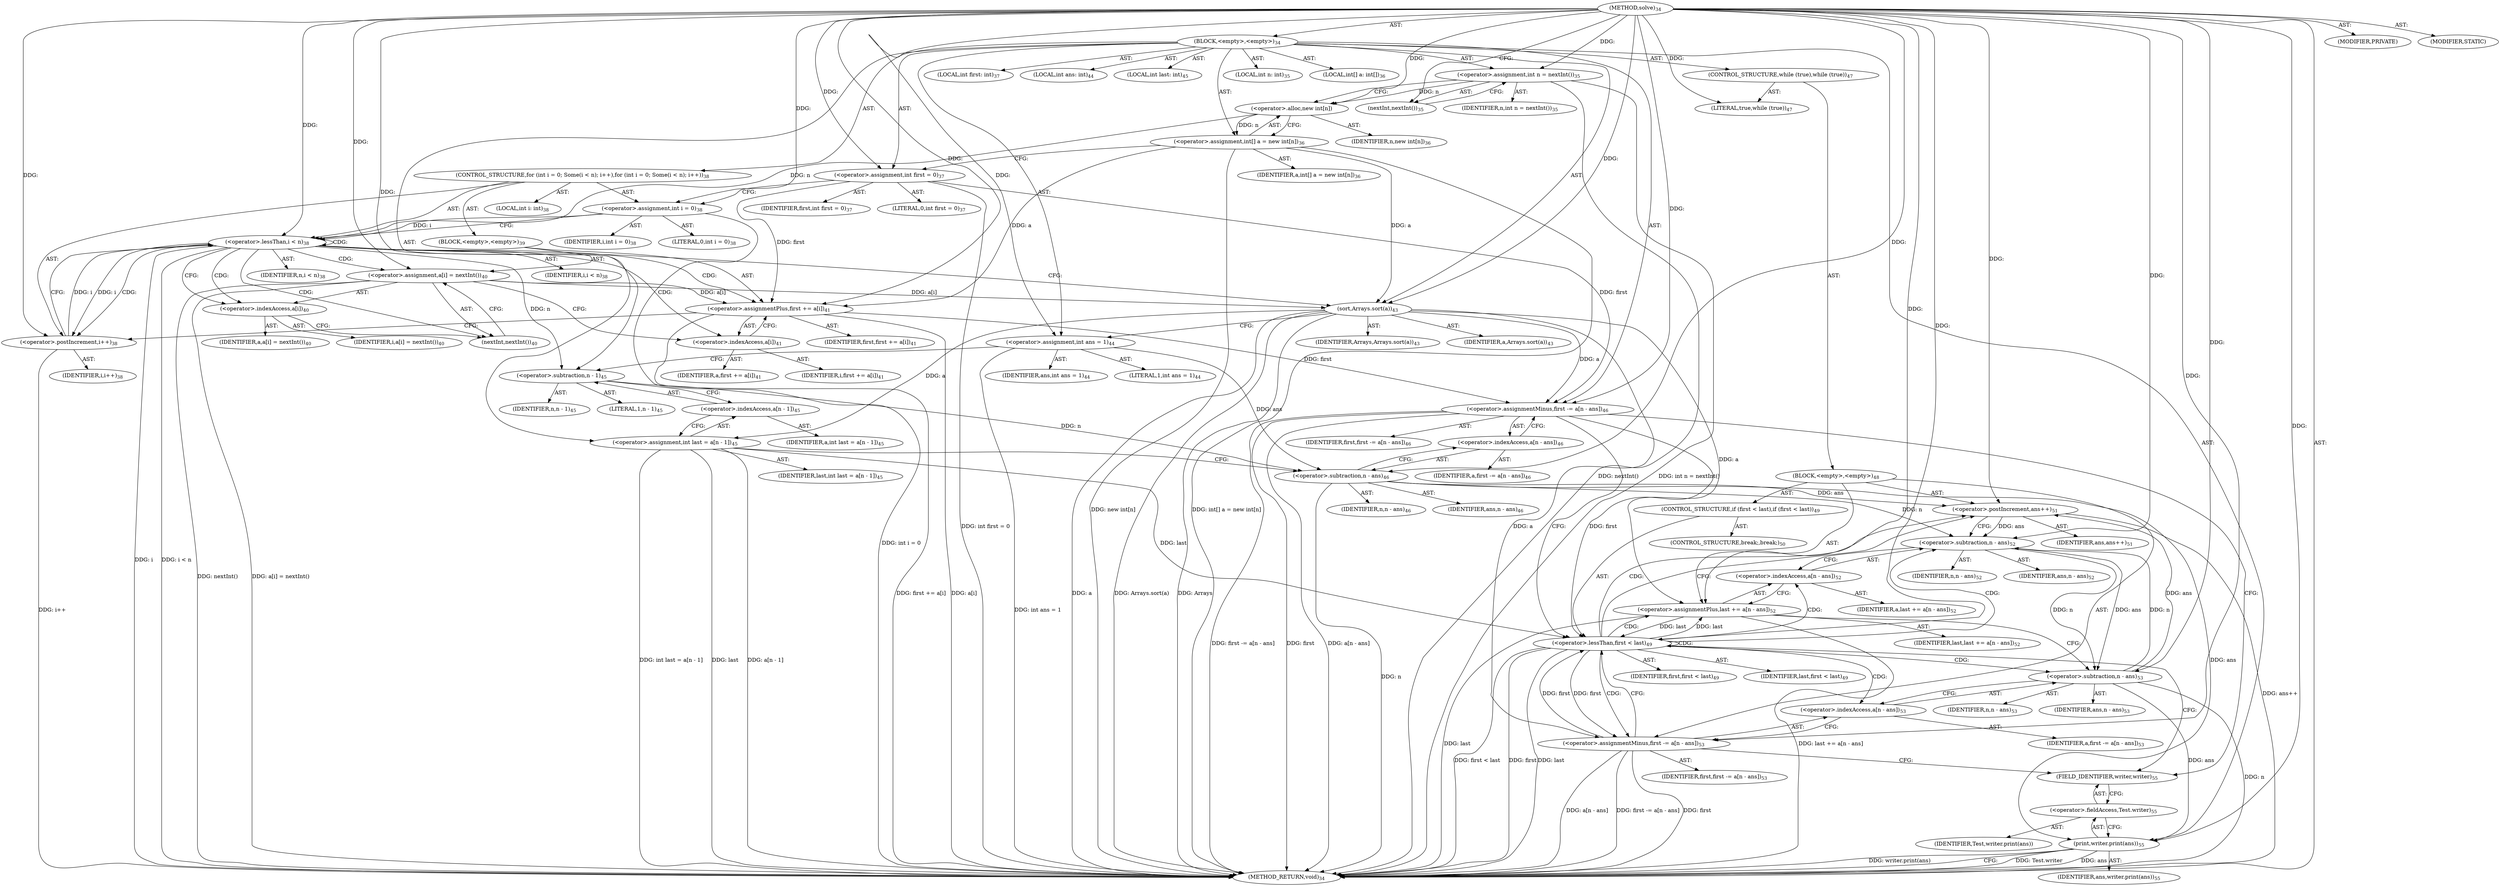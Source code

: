 digraph "solve" {  
"123" [label = <(METHOD,solve)<SUB>34</SUB>> ]
"124" [label = <(BLOCK,&lt;empty&gt;,&lt;empty&gt;)<SUB>34</SUB>> ]
"125" [label = <(LOCAL,int n: int)<SUB>35</SUB>> ]
"126" [label = <(&lt;operator&gt;.assignment,int n = nextInt())<SUB>35</SUB>> ]
"127" [label = <(IDENTIFIER,n,int n = nextInt())<SUB>35</SUB>> ]
"128" [label = <(nextInt,nextInt())<SUB>35</SUB>> ]
"129" [label = <(LOCAL,int[] a: int[])<SUB>36</SUB>> ]
"130" [label = <(&lt;operator&gt;.assignment,int[] a = new int[n])<SUB>36</SUB>> ]
"131" [label = <(IDENTIFIER,a,int[] a = new int[n])<SUB>36</SUB>> ]
"132" [label = <(&lt;operator&gt;.alloc,new int[n])> ]
"133" [label = <(IDENTIFIER,n,new int[n])<SUB>36</SUB>> ]
"134" [label = <(LOCAL,int first: int)<SUB>37</SUB>> ]
"135" [label = <(&lt;operator&gt;.assignment,int first = 0)<SUB>37</SUB>> ]
"136" [label = <(IDENTIFIER,first,int first = 0)<SUB>37</SUB>> ]
"137" [label = <(LITERAL,0,int first = 0)<SUB>37</SUB>> ]
"138" [label = <(CONTROL_STRUCTURE,for (int i = 0; Some(i &lt; n); i++),for (int i = 0; Some(i &lt; n); i++))<SUB>38</SUB>> ]
"139" [label = <(LOCAL,int i: int)<SUB>38</SUB>> ]
"140" [label = <(&lt;operator&gt;.assignment,int i = 0)<SUB>38</SUB>> ]
"141" [label = <(IDENTIFIER,i,int i = 0)<SUB>38</SUB>> ]
"142" [label = <(LITERAL,0,int i = 0)<SUB>38</SUB>> ]
"143" [label = <(&lt;operator&gt;.lessThan,i &lt; n)<SUB>38</SUB>> ]
"144" [label = <(IDENTIFIER,i,i &lt; n)<SUB>38</SUB>> ]
"145" [label = <(IDENTIFIER,n,i &lt; n)<SUB>38</SUB>> ]
"146" [label = <(&lt;operator&gt;.postIncrement,i++)<SUB>38</SUB>> ]
"147" [label = <(IDENTIFIER,i,i++)<SUB>38</SUB>> ]
"148" [label = <(BLOCK,&lt;empty&gt;,&lt;empty&gt;)<SUB>39</SUB>> ]
"149" [label = <(&lt;operator&gt;.assignment,a[i] = nextInt())<SUB>40</SUB>> ]
"150" [label = <(&lt;operator&gt;.indexAccess,a[i])<SUB>40</SUB>> ]
"151" [label = <(IDENTIFIER,a,a[i] = nextInt())<SUB>40</SUB>> ]
"152" [label = <(IDENTIFIER,i,a[i] = nextInt())<SUB>40</SUB>> ]
"153" [label = <(nextInt,nextInt())<SUB>40</SUB>> ]
"154" [label = <(&lt;operator&gt;.assignmentPlus,first += a[i])<SUB>41</SUB>> ]
"155" [label = <(IDENTIFIER,first,first += a[i])<SUB>41</SUB>> ]
"156" [label = <(&lt;operator&gt;.indexAccess,a[i])<SUB>41</SUB>> ]
"157" [label = <(IDENTIFIER,a,first += a[i])<SUB>41</SUB>> ]
"158" [label = <(IDENTIFIER,i,first += a[i])<SUB>41</SUB>> ]
"159" [label = <(sort,Arrays.sort(a))<SUB>43</SUB>> ]
"160" [label = <(IDENTIFIER,Arrays,Arrays.sort(a))<SUB>43</SUB>> ]
"161" [label = <(IDENTIFIER,a,Arrays.sort(a))<SUB>43</SUB>> ]
"162" [label = <(LOCAL,int ans: int)<SUB>44</SUB>> ]
"163" [label = <(&lt;operator&gt;.assignment,int ans = 1)<SUB>44</SUB>> ]
"164" [label = <(IDENTIFIER,ans,int ans = 1)<SUB>44</SUB>> ]
"165" [label = <(LITERAL,1,int ans = 1)<SUB>44</SUB>> ]
"166" [label = <(LOCAL,int last: int)<SUB>45</SUB>> ]
"167" [label = <(&lt;operator&gt;.assignment,int last = a[n - 1])<SUB>45</SUB>> ]
"168" [label = <(IDENTIFIER,last,int last = a[n - 1])<SUB>45</SUB>> ]
"169" [label = <(&lt;operator&gt;.indexAccess,a[n - 1])<SUB>45</SUB>> ]
"170" [label = <(IDENTIFIER,a,int last = a[n - 1])<SUB>45</SUB>> ]
"171" [label = <(&lt;operator&gt;.subtraction,n - 1)<SUB>45</SUB>> ]
"172" [label = <(IDENTIFIER,n,n - 1)<SUB>45</SUB>> ]
"173" [label = <(LITERAL,1,n - 1)<SUB>45</SUB>> ]
"174" [label = <(&lt;operator&gt;.assignmentMinus,first -= a[n - ans])<SUB>46</SUB>> ]
"175" [label = <(IDENTIFIER,first,first -= a[n - ans])<SUB>46</SUB>> ]
"176" [label = <(&lt;operator&gt;.indexAccess,a[n - ans])<SUB>46</SUB>> ]
"177" [label = <(IDENTIFIER,a,first -= a[n - ans])<SUB>46</SUB>> ]
"178" [label = <(&lt;operator&gt;.subtraction,n - ans)<SUB>46</SUB>> ]
"179" [label = <(IDENTIFIER,n,n - ans)<SUB>46</SUB>> ]
"180" [label = <(IDENTIFIER,ans,n - ans)<SUB>46</SUB>> ]
"181" [label = <(CONTROL_STRUCTURE,while (true),while (true))<SUB>47</SUB>> ]
"182" [label = <(LITERAL,true,while (true))<SUB>47</SUB>> ]
"183" [label = <(BLOCK,&lt;empty&gt;,&lt;empty&gt;)<SUB>48</SUB>> ]
"184" [label = <(CONTROL_STRUCTURE,if (first &lt; last),if (first &lt; last))<SUB>49</SUB>> ]
"185" [label = <(&lt;operator&gt;.lessThan,first &lt; last)<SUB>49</SUB>> ]
"186" [label = <(IDENTIFIER,first,first &lt; last)<SUB>49</SUB>> ]
"187" [label = <(IDENTIFIER,last,first &lt; last)<SUB>49</SUB>> ]
"188" [label = <(CONTROL_STRUCTURE,break;,break;)<SUB>50</SUB>> ]
"189" [label = <(&lt;operator&gt;.postIncrement,ans++)<SUB>51</SUB>> ]
"190" [label = <(IDENTIFIER,ans,ans++)<SUB>51</SUB>> ]
"191" [label = <(&lt;operator&gt;.assignmentPlus,last += a[n - ans])<SUB>52</SUB>> ]
"192" [label = <(IDENTIFIER,last,last += a[n - ans])<SUB>52</SUB>> ]
"193" [label = <(&lt;operator&gt;.indexAccess,a[n - ans])<SUB>52</SUB>> ]
"194" [label = <(IDENTIFIER,a,last += a[n - ans])<SUB>52</SUB>> ]
"195" [label = <(&lt;operator&gt;.subtraction,n - ans)<SUB>52</SUB>> ]
"196" [label = <(IDENTIFIER,n,n - ans)<SUB>52</SUB>> ]
"197" [label = <(IDENTIFIER,ans,n - ans)<SUB>52</SUB>> ]
"198" [label = <(&lt;operator&gt;.assignmentMinus,first -= a[n - ans])<SUB>53</SUB>> ]
"199" [label = <(IDENTIFIER,first,first -= a[n - ans])<SUB>53</SUB>> ]
"200" [label = <(&lt;operator&gt;.indexAccess,a[n - ans])<SUB>53</SUB>> ]
"201" [label = <(IDENTIFIER,a,first -= a[n - ans])<SUB>53</SUB>> ]
"202" [label = <(&lt;operator&gt;.subtraction,n - ans)<SUB>53</SUB>> ]
"203" [label = <(IDENTIFIER,n,n - ans)<SUB>53</SUB>> ]
"204" [label = <(IDENTIFIER,ans,n - ans)<SUB>53</SUB>> ]
"205" [label = <(print,writer.print(ans))<SUB>55</SUB>> ]
"206" [label = <(&lt;operator&gt;.fieldAccess,Test.writer)<SUB>55</SUB>> ]
"207" [label = <(IDENTIFIER,Test,writer.print(ans))> ]
"208" [label = <(FIELD_IDENTIFIER,writer,writer)<SUB>55</SUB>> ]
"209" [label = <(IDENTIFIER,ans,writer.print(ans))<SUB>55</SUB>> ]
"210" [label = <(MODIFIER,PRIVATE)> ]
"211" [label = <(MODIFIER,STATIC)> ]
"212" [label = <(METHOD_RETURN,void)<SUB>34</SUB>> ]
  "123" -> "124"  [ label = "AST: "] 
  "123" -> "210"  [ label = "AST: "] 
  "123" -> "211"  [ label = "AST: "] 
  "123" -> "212"  [ label = "AST: "] 
  "124" -> "125"  [ label = "AST: "] 
  "124" -> "126"  [ label = "AST: "] 
  "124" -> "129"  [ label = "AST: "] 
  "124" -> "130"  [ label = "AST: "] 
  "124" -> "134"  [ label = "AST: "] 
  "124" -> "135"  [ label = "AST: "] 
  "124" -> "138"  [ label = "AST: "] 
  "124" -> "159"  [ label = "AST: "] 
  "124" -> "162"  [ label = "AST: "] 
  "124" -> "163"  [ label = "AST: "] 
  "124" -> "166"  [ label = "AST: "] 
  "124" -> "167"  [ label = "AST: "] 
  "124" -> "174"  [ label = "AST: "] 
  "124" -> "181"  [ label = "AST: "] 
  "124" -> "205"  [ label = "AST: "] 
  "126" -> "127"  [ label = "AST: "] 
  "126" -> "128"  [ label = "AST: "] 
  "130" -> "131"  [ label = "AST: "] 
  "130" -> "132"  [ label = "AST: "] 
  "132" -> "133"  [ label = "AST: "] 
  "135" -> "136"  [ label = "AST: "] 
  "135" -> "137"  [ label = "AST: "] 
  "138" -> "139"  [ label = "AST: "] 
  "138" -> "140"  [ label = "AST: "] 
  "138" -> "143"  [ label = "AST: "] 
  "138" -> "146"  [ label = "AST: "] 
  "138" -> "148"  [ label = "AST: "] 
  "140" -> "141"  [ label = "AST: "] 
  "140" -> "142"  [ label = "AST: "] 
  "143" -> "144"  [ label = "AST: "] 
  "143" -> "145"  [ label = "AST: "] 
  "146" -> "147"  [ label = "AST: "] 
  "148" -> "149"  [ label = "AST: "] 
  "148" -> "154"  [ label = "AST: "] 
  "149" -> "150"  [ label = "AST: "] 
  "149" -> "153"  [ label = "AST: "] 
  "150" -> "151"  [ label = "AST: "] 
  "150" -> "152"  [ label = "AST: "] 
  "154" -> "155"  [ label = "AST: "] 
  "154" -> "156"  [ label = "AST: "] 
  "156" -> "157"  [ label = "AST: "] 
  "156" -> "158"  [ label = "AST: "] 
  "159" -> "160"  [ label = "AST: "] 
  "159" -> "161"  [ label = "AST: "] 
  "163" -> "164"  [ label = "AST: "] 
  "163" -> "165"  [ label = "AST: "] 
  "167" -> "168"  [ label = "AST: "] 
  "167" -> "169"  [ label = "AST: "] 
  "169" -> "170"  [ label = "AST: "] 
  "169" -> "171"  [ label = "AST: "] 
  "171" -> "172"  [ label = "AST: "] 
  "171" -> "173"  [ label = "AST: "] 
  "174" -> "175"  [ label = "AST: "] 
  "174" -> "176"  [ label = "AST: "] 
  "176" -> "177"  [ label = "AST: "] 
  "176" -> "178"  [ label = "AST: "] 
  "178" -> "179"  [ label = "AST: "] 
  "178" -> "180"  [ label = "AST: "] 
  "181" -> "182"  [ label = "AST: "] 
  "181" -> "183"  [ label = "AST: "] 
  "183" -> "184"  [ label = "AST: "] 
  "183" -> "189"  [ label = "AST: "] 
  "183" -> "191"  [ label = "AST: "] 
  "183" -> "198"  [ label = "AST: "] 
  "184" -> "185"  [ label = "AST: "] 
  "184" -> "188"  [ label = "AST: "] 
  "185" -> "186"  [ label = "AST: "] 
  "185" -> "187"  [ label = "AST: "] 
  "189" -> "190"  [ label = "AST: "] 
  "191" -> "192"  [ label = "AST: "] 
  "191" -> "193"  [ label = "AST: "] 
  "193" -> "194"  [ label = "AST: "] 
  "193" -> "195"  [ label = "AST: "] 
  "195" -> "196"  [ label = "AST: "] 
  "195" -> "197"  [ label = "AST: "] 
  "198" -> "199"  [ label = "AST: "] 
  "198" -> "200"  [ label = "AST: "] 
  "200" -> "201"  [ label = "AST: "] 
  "200" -> "202"  [ label = "AST: "] 
  "202" -> "203"  [ label = "AST: "] 
  "202" -> "204"  [ label = "AST: "] 
  "205" -> "206"  [ label = "AST: "] 
  "205" -> "209"  [ label = "AST: "] 
  "206" -> "207"  [ label = "AST: "] 
  "206" -> "208"  [ label = "AST: "] 
  "126" -> "132"  [ label = "CFG: "] 
  "130" -> "135"  [ label = "CFG: "] 
  "135" -> "140"  [ label = "CFG: "] 
  "159" -> "163"  [ label = "CFG: "] 
  "163" -> "171"  [ label = "CFG: "] 
  "167" -> "178"  [ label = "CFG: "] 
  "174" -> "185"  [ label = "CFG: "] 
  "174" -> "208"  [ label = "CFG: "] 
  "205" -> "212"  [ label = "CFG: "] 
  "128" -> "126"  [ label = "CFG: "] 
  "132" -> "130"  [ label = "CFG: "] 
  "140" -> "143"  [ label = "CFG: "] 
  "143" -> "150"  [ label = "CFG: "] 
  "143" -> "159"  [ label = "CFG: "] 
  "146" -> "143"  [ label = "CFG: "] 
  "169" -> "167"  [ label = "CFG: "] 
  "176" -> "174"  [ label = "CFG: "] 
  "206" -> "205"  [ label = "CFG: "] 
  "149" -> "156"  [ label = "CFG: "] 
  "154" -> "146"  [ label = "CFG: "] 
  "171" -> "169"  [ label = "CFG: "] 
  "178" -> "176"  [ label = "CFG: "] 
  "189" -> "195"  [ label = "CFG: "] 
  "191" -> "202"  [ label = "CFG: "] 
  "198" -> "185"  [ label = "CFG: "] 
  "198" -> "208"  [ label = "CFG: "] 
  "208" -> "206"  [ label = "CFG: "] 
  "150" -> "153"  [ label = "CFG: "] 
  "153" -> "149"  [ label = "CFG: "] 
  "156" -> "154"  [ label = "CFG: "] 
  "185" -> "208"  [ label = "CFG: "] 
  "185" -> "189"  [ label = "CFG: "] 
  "193" -> "191"  [ label = "CFG: "] 
  "200" -> "198"  [ label = "CFG: "] 
  "195" -> "193"  [ label = "CFG: "] 
  "202" -> "200"  [ label = "CFG: "] 
  "123" -> "128"  [ label = "CFG: "] 
  "126" -> "212"  [ label = "DDG: nextInt()"] 
  "126" -> "212"  [ label = "DDG: int n = nextInt()"] 
  "130" -> "212"  [ label = "DDG: new int[n]"] 
  "130" -> "212"  [ label = "DDG: int[] a = new int[n]"] 
  "135" -> "212"  [ label = "DDG: int first = 0"] 
  "140" -> "212"  [ label = "DDG: int i = 0"] 
  "143" -> "212"  [ label = "DDG: i"] 
  "143" -> "212"  [ label = "DDG: i &lt; n"] 
  "159" -> "212"  [ label = "DDG: a"] 
  "159" -> "212"  [ label = "DDG: Arrays.sort(a)"] 
  "163" -> "212"  [ label = "DDG: int ans = 1"] 
  "167" -> "212"  [ label = "DDG: last"] 
  "167" -> "212"  [ label = "DDG: a[n - 1]"] 
  "167" -> "212"  [ label = "DDG: int last = a[n - 1]"] 
  "174" -> "212"  [ label = "DDG: first"] 
  "178" -> "212"  [ label = "DDG: n"] 
  "174" -> "212"  [ label = "DDG: a[n - ans]"] 
  "174" -> "212"  [ label = "DDG: first -= a[n - ans]"] 
  "185" -> "212"  [ label = "DDG: first"] 
  "185" -> "212"  [ label = "DDG: last"] 
  "185" -> "212"  [ label = "DDG: first &lt; last"] 
  "189" -> "212"  [ label = "DDG: ans++"] 
  "191" -> "212"  [ label = "DDG: last"] 
  "191" -> "212"  [ label = "DDG: last += a[n - ans]"] 
  "198" -> "212"  [ label = "DDG: first"] 
  "202" -> "212"  [ label = "DDG: n"] 
  "198" -> "212"  [ label = "DDG: a[n - ans]"] 
  "198" -> "212"  [ label = "DDG: first -= a[n - ans]"] 
  "205" -> "212"  [ label = "DDG: Test.writer"] 
  "205" -> "212"  [ label = "DDG: ans"] 
  "205" -> "212"  [ label = "DDG: writer.print(ans)"] 
  "149" -> "212"  [ label = "DDG: nextInt()"] 
  "149" -> "212"  [ label = "DDG: a[i] = nextInt()"] 
  "154" -> "212"  [ label = "DDG: a[i]"] 
  "154" -> "212"  [ label = "DDG: first += a[i]"] 
  "146" -> "212"  [ label = "DDG: i++"] 
  "159" -> "212"  [ label = "DDG: Arrays"] 
  "123" -> "126"  [ label = "DDG: "] 
  "132" -> "130"  [ label = "DDG: n"] 
  "123" -> "135"  [ label = "DDG: "] 
  "123" -> "163"  [ label = "DDG: "] 
  "159" -> "167"  [ label = "DDG: a"] 
  "159" -> "174"  [ label = "DDG: a"] 
  "123" -> "140"  [ label = "DDG: "] 
  "123" -> "159"  [ label = "DDG: "] 
  "130" -> "159"  [ label = "DDG: a"] 
  "149" -> "159"  [ label = "DDG: a[i]"] 
  "135" -> "174"  [ label = "DDG: first"] 
  "154" -> "174"  [ label = "DDG: first"] 
  "123" -> "174"  [ label = "DDG: "] 
  "123" -> "182"  [ label = "DDG: "] 
  "178" -> "205"  [ label = "DDG: ans"] 
  "202" -> "205"  [ label = "DDG: ans"] 
  "123" -> "205"  [ label = "DDG: "] 
  "126" -> "132"  [ label = "DDG: n"] 
  "123" -> "132"  [ label = "DDG: "] 
  "140" -> "143"  [ label = "DDG: i"] 
  "146" -> "143"  [ label = "DDG: i"] 
  "123" -> "143"  [ label = "DDG: "] 
  "132" -> "143"  [ label = "DDG: n"] 
  "143" -> "146"  [ label = "DDG: i"] 
  "123" -> "146"  [ label = "DDG: "] 
  "123" -> "149"  [ label = "DDG: "] 
  "130" -> "154"  [ label = "DDG: a"] 
  "149" -> "154"  [ label = "DDG: a[i]"] 
  "159" -> "191"  [ label = "DDG: a"] 
  "159" -> "198"  [ label = "DDG: a"] 
  "135" -> "154"  [ label = "DDG: first"] 
  "123" -> "154"  [ label = "DDG: "] 
  "143" -> "171"  [ label = "DDG: n"] 
  "123" -> "171"  [ label = "DDG: "] 
  "171" -> "178"  [ label = "DDG: n"] 
  "123" -> "178"  [ label = "DDG: "] 
  "163" -> "178"  [ label = "DDG: ans"] 
  "178" -> "189"  [ label = "DDG: ans"] 
  "202" -> "189"  [ label = "DDG: ans"] 
  "123" -> "189"  [ label = "DDG: "] 
  "185" -> "191"  [ label = "DDG: last"] 
  "123" -> "191"  [ label = "DDG: "] 
  "185" -> "198"  [ label = "DDG: first"] 
  "123" -> "198"  [ label = "DDG: "] 
  "174" -> "185"  [ label = "DDG: first"] 
  "198" -> "185"  [ label = "DDG: first"] 
  "123" -> "185"  [ label = "DDG: "] 
  "167" -> "185"  [ label = "DDG: last"] 
  "191" -> "185"  [ label = "DDG: last"] 
  "178" -> "195"  [ label = "DDG: n"] 
  "202" -> "195"  [ label = "DDG: n"] 
  "123" -> "195"  [ label = "DDG: "] 
  "189" -> "195"  [ label = "DDG: ans"] 
  "195" -> "202"  [ label = "DDG: n"] 
  "123" -> "202"  [ label = "DDG: "] 
  "195" -> "202"  [ label = "DDG: ans"] 
  "143" -> "154"  [ label = "CDG: "] 
  "143" -> "146"  [ label = "CDG: "] 
  "143" -> "149"  [ label = "CDG: "] 
  "143" -> "150"  [ label = "CDG: "] 
  "143" -> "153"  [ label = "CDG: "] 
  "143" -> "156"  [ label = "CDG: "] 
  "143" -> "143"  [ label = "CDG: "] 
  "185" -> "193"  [ label = "CDG: "] 
  "185" -> "198"  [ label = "CDG: "] 
  "185" -> "189"  [ label = "CDG: "] 
  "185" -> "200"  [ label = "CDG: "] 
  "185" -> "202"  [ label = "CDG: "] 
  "185" -> "191"  [ label = "CDG: "] 
  "185" -> "195"  [ label = "CDG: "] 
  "185" -> "185"  [ label = "CDG: "] 
}
